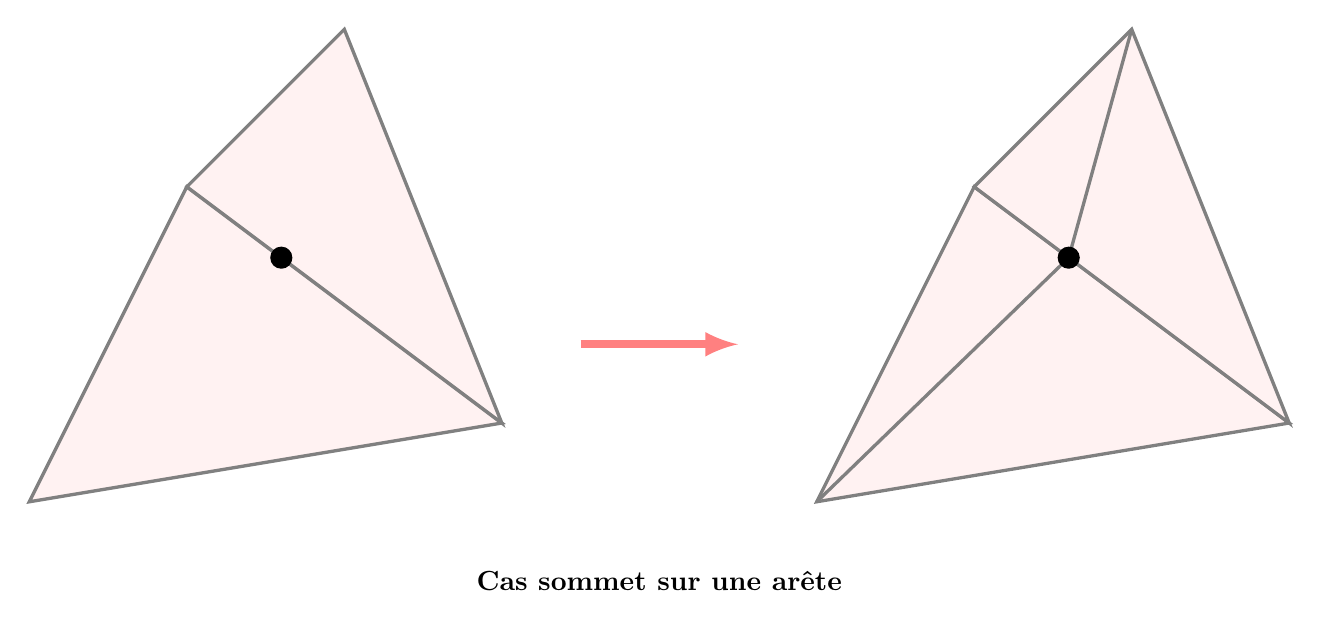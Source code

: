 \begin{tikzpicture}[scale=2]

\begin{scope}
\coordinate (A) at (0,0);
\coordinate (B) at (3,0.5);
\coordinate (C) at (1,2);
\coordinate (D) at (2,3);

\coordinate (P) at ($(B)!0.7!(C)$);

\draw[black!50, fill=red!5, very thick] (A) -- (B) -- (C) -- cycle;
\draw[black!50, fill=red!5, very thick] (B) -- (D) -- (C) -- cycle;

% \fill[black!80] (A) circle (1.5pt);
% \fill[black!80] (B) circle (1.5pt);
% \fill[black!80] (C) circle (1.5pt);
\fill[black] (P) circle (2pt);

%\node at (P) [below] {$P$};
\end{scope}

\begin{scope}[xshift=5cm]
\coordinate (A) at (0,0);
\coordinate (B) at (3,0.5);
\coordinate (C) at (1,2);
\coordinate (D) at (2,3);

\coordinate (P) at ($(B)!0.7!(C)$);

\draw[black!50, fill=red!5, very thick] (A) -- (B) -- (C) -- cycle;
\draw[black!50, fill=red!5, very thick] (B) -- (D) -- (C) -- cycle;

\draw[black!50, fill=red!5, very thick] 
  (P) -- (A)
  (P) -- (D)
;

% \fill[black!80] (A) circle (1.5pt);
% \fill[black!80] (B) circle (1.5pt);
% \fill[black!80] (C) circle (1.5pt);
\fill[black] (P) circle (2pt);

% \node at (A) [below] {$A$};
% \node at (B) [right] {$B$};
% \node at (C) [above] {$C$};
%\node at (P) [below] {$P$};
\end{scope}

\draw[->,>=latex,line width=3pt,red!50] (3.5,1) -- ++(1,0);
\node at (4,-0.5) {\bf Cas sommet sur une arête};
\end{tikzpicture}